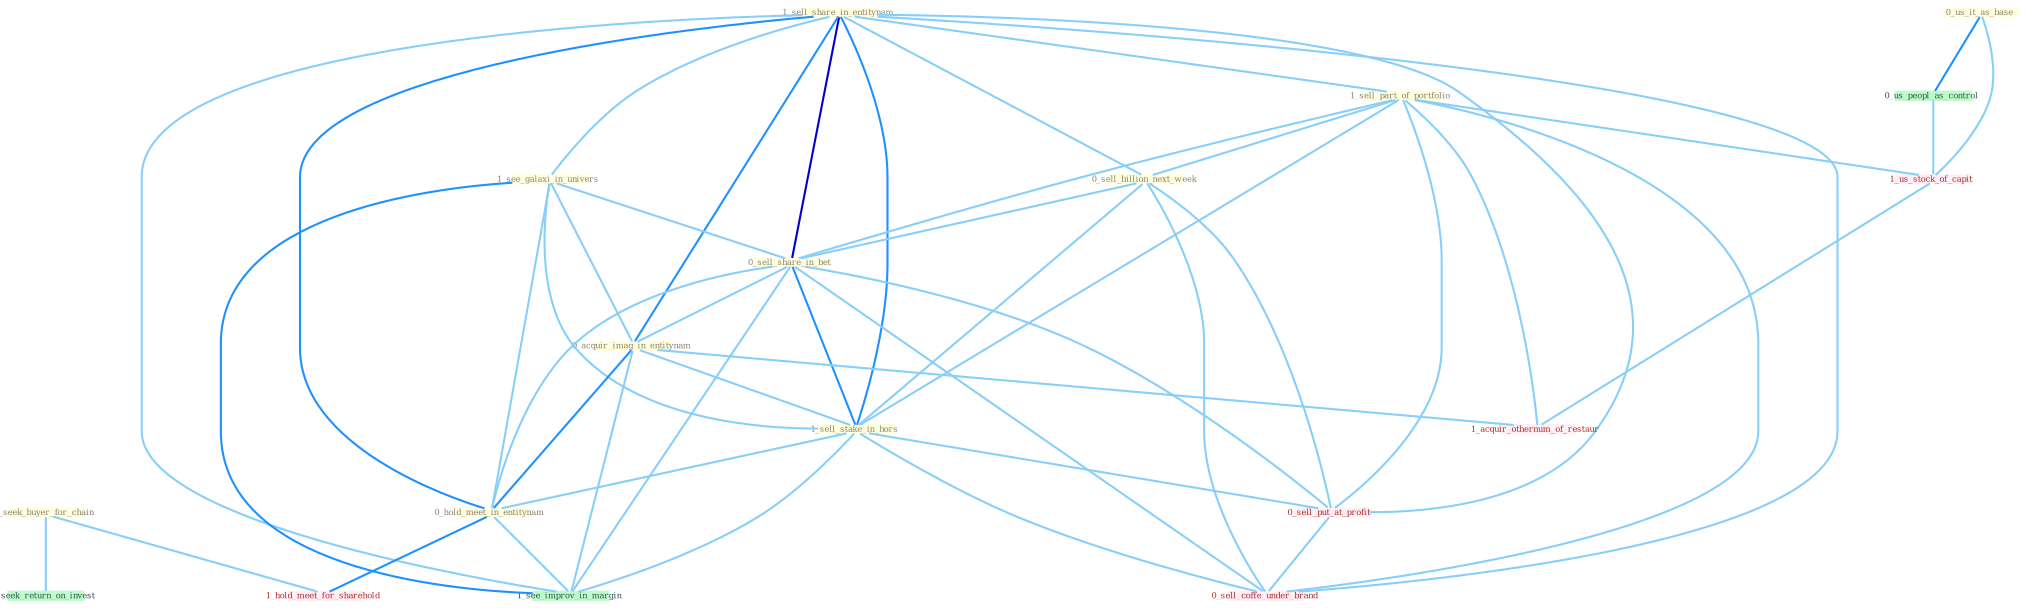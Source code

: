 Graph G{ 
    node
    [shape=polygon,style=filled,width=.5,height=.06,color="#BDFCC9",fixedsize=true,fontsize=4,
    fontcolor="#2f4f4f"];
    {node
    [color="#ffffe0", fontcolor="#8b7d6b"] "1_sell_share_in_entitynam " "1_sell_part_of_portfolio " "0_us_it_as_base " "1_see_galaxi_in_univers " "0_sell_billion_next_week " "0_sell_share_in_bet " "0_acquir_imag_in_entitynam " "0_seek_buyer_for_chain " "1_sell_stake_in_hors " "0_hold_meet_in_entitynam "}
{node [color="#fff0f5", fontcolor="#b22222"] "0_sell_put_at_profit " "1_us_stock_of_capit " "0_sell_coffe_under_brand " "1_hold_meet_for_sharehold " "1_acquir_othernum_of_restaur "}
edge [color="#B0E2FF"];

	"1_sell_share_in_entitynam " -- "1_sell_part_of_portfolio " [w="1", color="#87cefa" ];
	"1_sell_share_in_entitynam " -- "1_see_galaxi_in_univers " [w="1", color="#87cefa" ];
	"1_sell_share_in_entitynam " -- "0_sell_billion_next_week " [w="1", color="#87cefa" ];
	"1_sell_share_in_entitynam " -- "0_sell_share_in_bet " [w="3", color="#0000cd" , len=0.6];
	"1_sell_share_in_entitynam " -- "0_acquir_imag_in_entitynam " [w="2", color="#1e90ff" , len=0.8];
	"1_sell_share_in_entitynam " -- "1_sell_stake_in_hors " [w="2", color="#1e90ff" , len=0.8];
	"1_sell_share_in_entitynam " -- "0_hold_meet_in_entitynam " [w="2", color="#1e90ff" , len=0.8];
	"1_sell_share_in_entitynam " -- "0_sell_put_at_profit " [w="1", color="#87cefa" ];
	"1_sell_share_in_entitynam " -- "1_see_improv_in_margin " [w="1", color="#87cefa" ];
	"1_sell_share_in_entitynam " -- "0_sell_coffe_under_brand " [w="1", color="#87cefa" ];
	"1_sell_part_of_portfolio " -- "0_sell_billion_next_week " [w="1", color="#87cefa" ];
	"1_sell_part_of_portfolio " -- "0_sell_share_in_bet " [w="1", color="#87cefa" ];
	"1_sell_part_of_portfolio " -- "1_sell_stake_in_hors " [w="1", color="#87cefa" ];
	"1_sell_part_of_portfolio " -- "0_sell_put_at_profit " [w="1", color="#87cefa" ];
	"1_sell_part_of_portfolio " -- "1_us_stock_of_capit " [w="1", color="#87cefa" ];
	"1_sell_part_of_portfolio " -- "0_sell_coffe_under_brand " [w="1", color="#87cefa" ];
	"1_sell_part_of_portfolio " -- "1_acquir_othernum_of_restaur " [w="1", color="#87cefa" ];
	"0_us_it_as_base " -- "0_us_peopl_as_control " [w="2", color="#1e90ff" , len=0.8];
	"0_us_it_as_base " -- "1_us_stock_of_capit " [w="1", color="#87cefa" ];
	"1_see_galaxi_in_univers " -- "0_sell_share_in_bet " [w="1", color="#87cefa" ];
	"1_see_galaxi_in_univers " -- "0_acquir_imag_in_entitynam " [w="1", color="#87cefa" ];
	"1_see_galaxi_in_univers " -- "1_sell_stake_in_hors " [w="1", color="#87cefa" ];
	"1_see_galaxi_in_univers " -- "0_hold_meet_in_entitynam " [w="1", color="#87cefa" ];
	"1_see_galaxi_in_univers " -- "1_see_improv_in_margin " [w="2", color="#1e90ff" , len=0.8];
	"0_sell_billion_next_week " -- "0_sell_share_in_bet " [w="1", color="#87cefa" ];
	"0_sell_billion_next_week " -- "1_sell_stake_in_hors " [w="1", color="#87cefa" ];
	"0_sell_billion_next_week " -- "0_sell_put_at_profit " [w="1", color="#87cefa" ];
	"0_sell_billion_next_week " -- "0_sell_coffe_under_brand " [w="1", color="#87cefa" ];
	"0_sell_share_in_bet " -- "0_acquir_imag_in_entitynam " [w="1", color="#87cefa" ];
	"0_sell_share_in_bet " -- "1_sell_stake_in_hors " [w="2", color="#1e90ff" , len=0.8];
	"0_sell_share_in_bet " -- "0_hold_meet_in_entitynam " [w="1", color="#87cefa" ];
	"0_sell_share_in_bet " -- "0_sell_put_at_profit " [w="1", color="#87cefa" ];
	"0_sell_share_in_bet " -- "1_see_improv_in_margin " [w="1", color="#87cefa" ];
	"0_sell_share_in_bet " -- "0_sell_coffe_under_brand " [w="1", color="#87cefa" ];
	"0_acquir_imag_in_entitynam " -- "1_sell_stake_in_hors " [w="1", color="#87cefa" ];
	"0_acquir_imag_in_entitynam " -- "0_hold_meet_in_entitynam " [w="2", color="#1e90ff" , len=0.8];
	"0_acquir_imag_in_entitynam " -- "1_see_improv_in_margin " [w="1", color="#87cefa" ];
	"0_acquir_imag_in_entitynam " -- "1_acquir_othernum_of_restaur " [w="1", color="#87cefa" ];
	"0_seek_buyer_for_chain " -- "0_seek_return_on_invest " [w="1", color="#87cefa" ];
	"0_seek_buyer_for_chain " -- "1_hold_meet_for_sharehold " [w="1", color="#87cefa" ];
	"1_sell_stake_in_hors " -- "0_hold_meet_in_entitynam " [w="1", color="#87cefa" ];
	"1_sell_stake_in_hors " -- "0_sell_put_at_profit " [w="1", color="#87cefa" ];
	"1_sell_stake_in_hors " -- "1_see_improv_in_margin " [w="1", color="#87cefa" ];
	"1_sell_stake_in_hors " -- "0_sell_coffe_under_brand " [w="1", color="#87cefa" ];
	"0_hold_meet_in_entitynam " -- "1_see_improv_in_margin " [w="1", color="#87cefa" ];
	"0_hold_meet_in_entitynam " -- "1_hold_meet_for_sharehold " [w="2", color="#1e90ff" , len=0.8];
	"0_us_peopl_as_control " -- "1_us_stock_of_capit " [w="1", color="#87cefa" ];
	"0_sell_put_at_profit " -- "0_sell_coffe_under_brand " [w="1", color="#87cefa" ];
	"1_us_stock_of_capit " -- "1_acquir_othernum_of_restaur " [w="1", color="#87cefa" ];
}